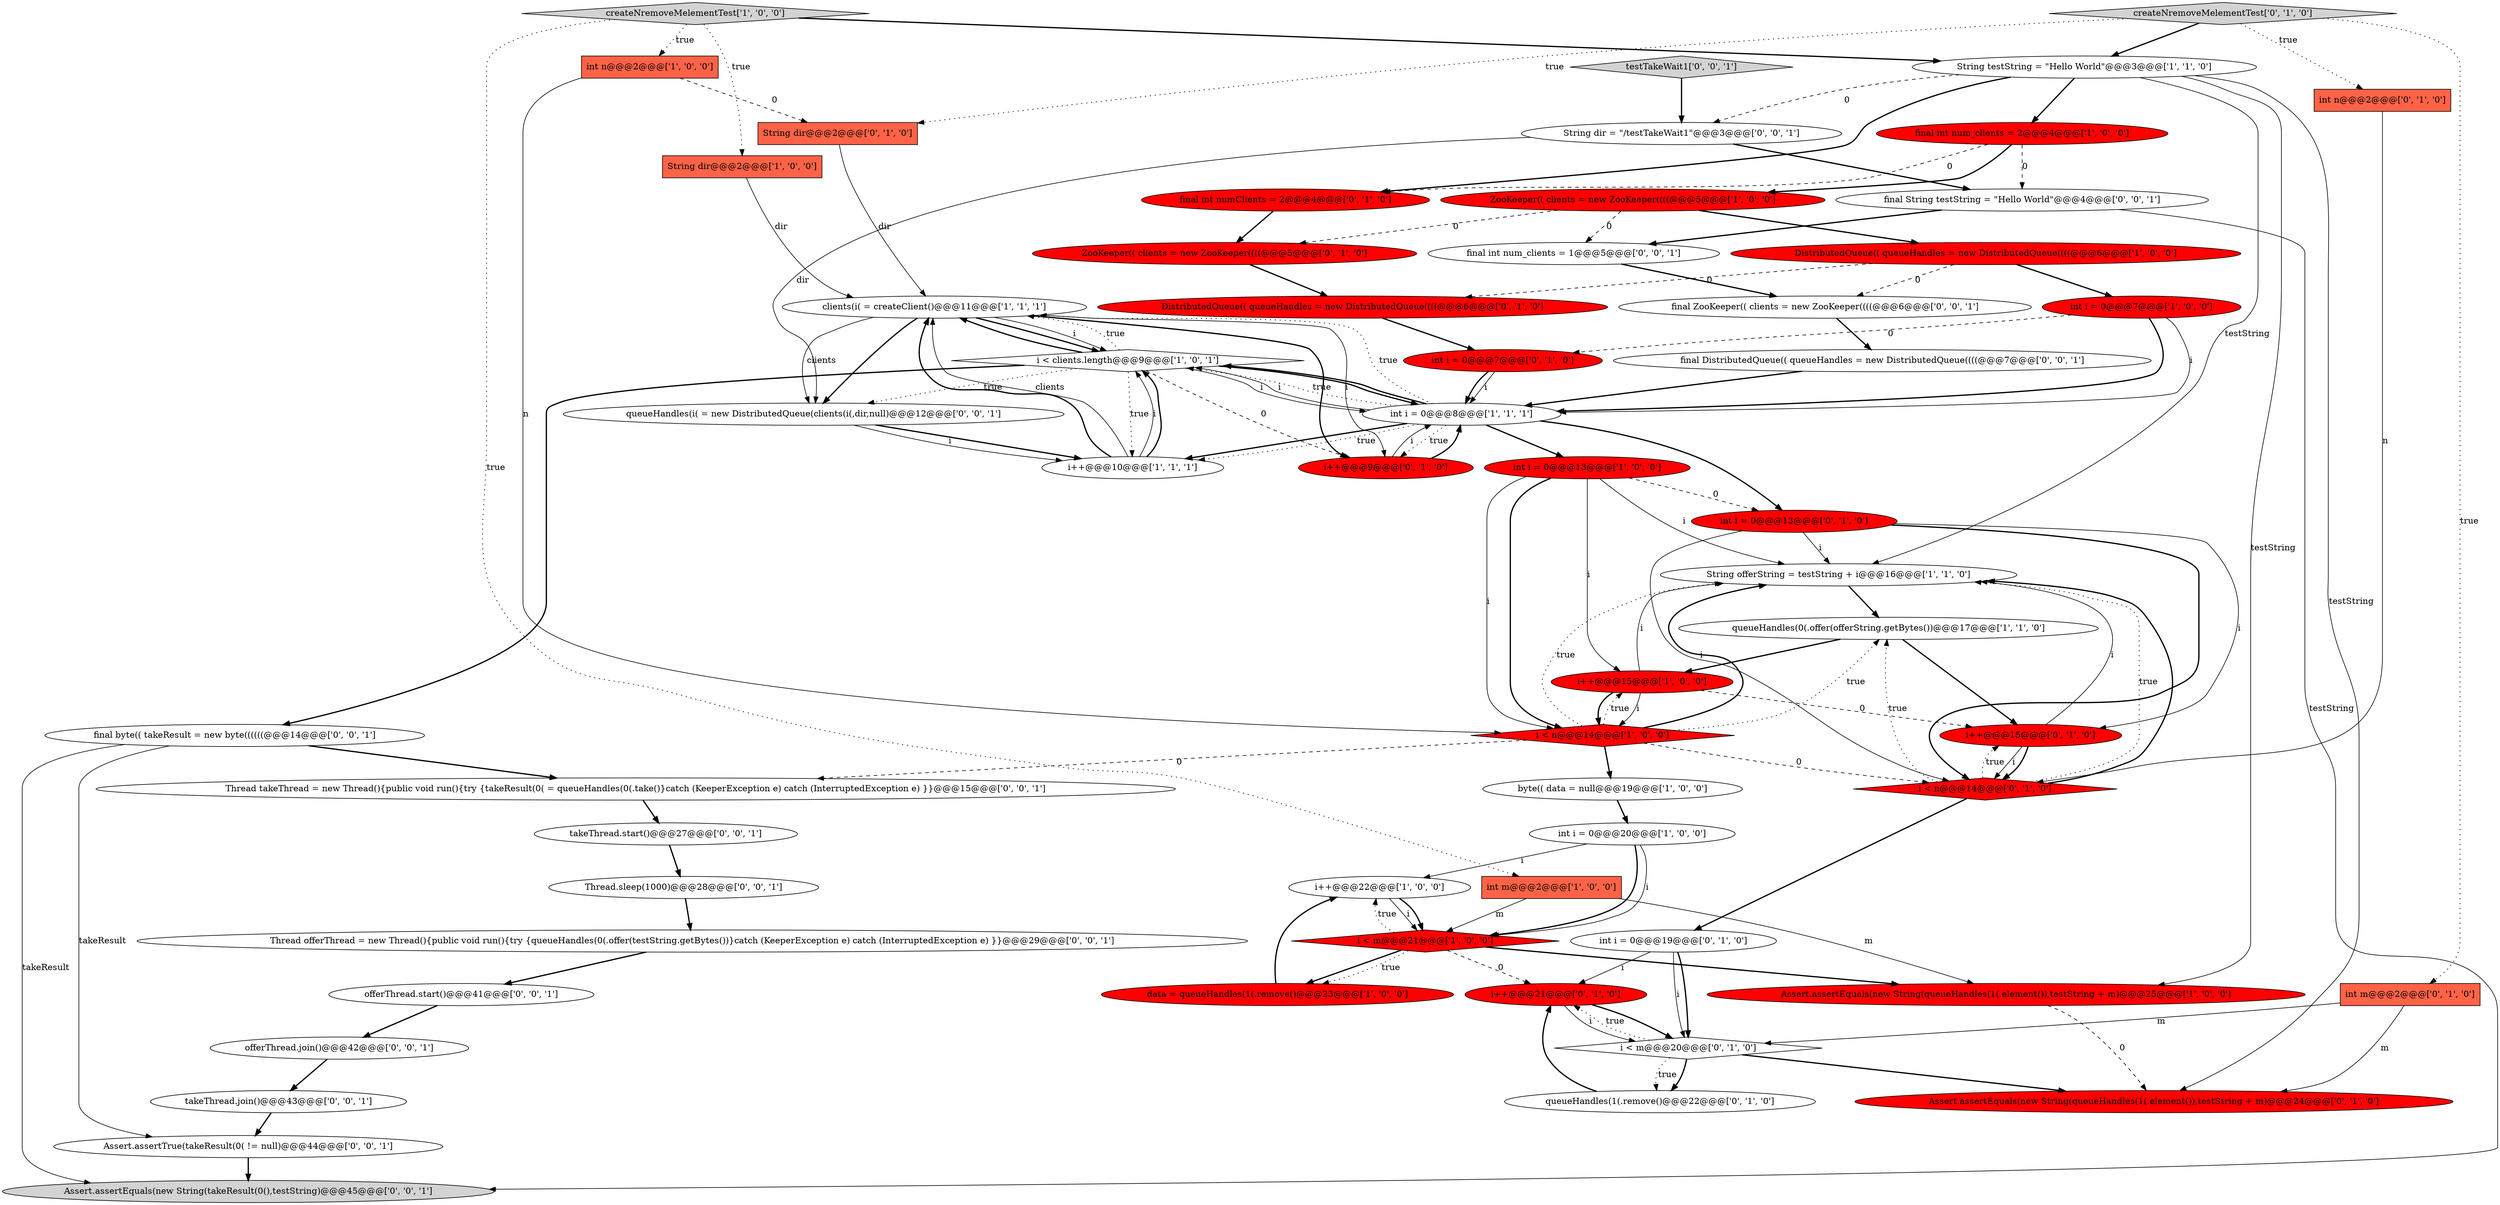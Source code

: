 digraph {
12 [style = filled, label = "clients(i( = createClient()@@@11@@@['1', '1', '1']", fillcolor = white, shape = ellipse image = "AAA0AAABBB1BBB"];
22 [style = filled, label = "i++@@@22@@@['1', '0', '0']", fillcolor = white, shape = ellipse image = "AAA0AAABBB1BBB"];
10 [style = filled, label = "String dir@@@2@@@['1', '0', '0']", fillcolor = tomato, shape = box image = "AAA0AAABBB1BBB"];
24 [style = filled, label = "i++@@@15@@@['0', '1', '0']", fillcolor = red, shape = ellipse image = "AAA1AAABBB2BBB"];
16 [style = filled, label = "data = queueHandles(1(.remove()@@@23@@@['1', '0', '0']", fillcolor = red, shape = ellipse image = "AAA1AAABBB1BBB"];
41 [style = filled, label = "final int num_clients = 1@@@5@@@['0', '0', '1']", fillcolor = white, shape = ellipse image = "AAA0AAABBB3BBB"];
25 [style = filled, label = "ZooKeeper(( clients = new ZooKeeper((((@@@5@@@['0', '1', '0']", fillcolor = red, shape = ellipse image = "AAA1AAABBB2BBB"];
20 [style = filled, label = "final int num_clients = 2@@@4@@@['1', '0', '0']", fillcolor = red, shape = ellipse image = "AAA1AAABBB1BBB"];
39 [style = filled, label = "String dir@@@2@@@['0', '1', '0']", fillcolor = tomato, shape = box image = "AAA1AAABBB2BBB"];
48 [style = filled, label = "Thread.sleep(1000)@@@28@@@['0', '0', '1']", fillcolor = white, shape = ellipse image = "AAA0AAABBB3BBB"];
21 [style = filled, label = "i < clients.length@@@9@@@['1', '0', '1']", fillcolor = white, shape = diamond image = "AAA0AAABBB1BBB"];
27 [style = filled, label = "int i = 0@@@19@@@['0', '1', '0']", fillcolor = white, shape = ellipse image = "AAA0AAABBB2BBB"];
28 [style = filled, label = "createNremoveMelementTest['0', '1', '0']", fillcolor = lightgray, shape = diamond image = "AAA0AAABBB2BBB"];
6 [style = filled, label = "queueHandles(0(.offer(offerString.getBytes())@@@17@@@['1', '1', '0']", fillcolor = white, shape = ellipse image = "AAA0AAABBB1BBB"];
38 [style = filled, label = "i++@@@21@@@['0', '1', '0']", fillcolor = red, shape = ellipse image = "AAA1AAABBB2BBB"];
8 [style = filled, label = "i++@@@10@@@['1', '1', '1']", fillcolor = white, shape = ellipse image = "AAA0AAABBB1BBB"];
19 [style = filled, label = "String offerString = testString + i@@@16@@@['1', '1', '0']", fillcolor = white, shape = ellipse image = "AAA0AAABBB1BBB"];
37 [style = filled, label = "int n@@@2@@@['0', '1', '0']", fillcolor = tomato, shape = box image = "AAA0AAABBB2BBB"];
5 [style = filled, label = "int i = 0@@@20@@@['1', '0', '0']", fillcolor = white, shape = ellipse image = "AAA0AAABBB1BBB"];
43 [style = filled, label = "final byte(( takeResult = new byte((((((@@@14@@@['0', '0', '1']", fillcolor = white, shape = ellipse image = "AAA0AAABBB3BBB"];
42 [style = filled, label = "Thread takeThread = new Thread(){public void run(){try {takeResult(0( = queueHandles(0(.take()}catch (KeeperException e) catch (InterruptedException e) }}@@@15@@@['0', '0', '1']", fillcolor = white, shape = ellipse image = "AAA0AAABBB3BBB"];
26 [style = filled, label = "int i = 0@@@13@@@['0', '1', '0']", fillcolor = red, shape = ellipse image = "AAA1AAABBB2BBB"];
53 [style = filled, label = "takeThread.start()@@@27@@@['0', '0', '1']", fillcolor = white, shape = ellipse image = "AAA0AAABBB3BBB"];
0 [style = filled, label = "ZooKeeper(( clients = new ZooKeeper((((@@@5@@@['1', '0', '0']", fillcolor = red, shape = ellipse image = "AAA1AAABBB1BBB"];
45 [style = filled, label = "offerThread.start()@@@41@@@['0', '0', '1']", fillcolor = white, shape = ellipse image = "AAA0AAABBB3BBB"];
2 [style = filled, label = "createNremoveMelementTest['1', '0', '0']", fillcolor = lightgray, shape = diamond image = "AAA0AAABBB1BBB"];
7 [style = filled, label = "int i = 0@@@8@@@['1', '1', '1']", fillcolor = white, shape = ellipse image = "AAA0AAABBB1BBB"];
11 [style = filled, label = "int m@@@2@@@['1', '0', '0']", fillcolor = tomato, shape = box image = "AAA0AAABBB1BBB"];
18 [style = filled, label = "byte(( data = null@@@19@@@['1', '0', '0']", fillcolor = white, shape = ellipse image = "AAA0AAABBB1BBB"];
33 [style = filled, label = "int m@@@2@@@['0', '1', '0']", fillcolor = tomato, shape = box image = "AAA0AAABBB2BBB"];
47 [style = filled, label = "final ZooKeeper(( clients = new ZooKeeper((((@@@6@@@['0', '0', '1']", fillcolor = white, shape = ellipse image = "AAA0AAABBB3BBB"];
46 [style = filled, label = "takeThread.join()@@@43@@@['0', '0', '1']", fillcolor = white, shape = ellipse image = "AAA0AAABBB3BBB"];
17 [style = filled, label = "int n@@@2@@@['1', '0', '0']", fillcolor = tomato, shape = box image = "AAA1AAABBB1BBB"];
3 [style = filled, label = "i < m@@@21@@@['1', '0', '0']", fillcolor = red, shape = diamond image = "AAA1AAABBB1BBB"];
30 [style = filled, label = "DistributedQueue(( queueHandles = new DistributedQueue((((@@@6@@@['0', '1', '0']", fillcolor = red, shape = ellipse image = "AAA1AAABBB2BBB"];
35 [style = filled, label = "i++@@@9@@@['0', '1', '0']", fillcolor = red, shape = ellipse image = "AAA1AAABBB2BBB"];
54 [style = filled, label = "final String testString = \"Hello World\"@@@4@@@['0', '0', '1']", fillcolor = white, shape = ellipse image = "AAA0AAABBB3BBB"];
56 [style = filled, label = "final DistributedQueue(( queueHandles = new DistributedQueue((((@@@7@@@['0', '0', '1']", fillcolor = white, shape = ellipse image = "AAA0AAABBB3BBB"];
4 [style = filled, label = "DistributedQueue(( queueHandles = new DistributedQueue((((@@@6@@@['1', '0', '0']", fillcolor = red, shape = ellipse image = "AAA1AAABBB1BBB"];
32 [style = filled, label = "queueHandles(1(.remove()@@@22@@@['0', '1', '0']", fillcolor = white, shape = ellipse image = "AAA0AAABBB2BBB"];
50 [style = filled, label = "offerThread.join()@@@42@@@['0', '0', '1']", fillcolor = white, shape = ellipse image = "AAA0AAABBB3BBB"];
34 [style = filled, label = "final int numClients = 2@@@4@@@['0', '1', '0']", fillcolor = red, shape = ellipse image = "AAA1AAABBB2BBB"];
57 [style = filled, label = "Assert.assertEquals(new String(takeResult(0(),testString)@@@45@@@['0', '0', '1']", fillcolor = lightgray, shape = ellipse image = "AAA0AAABBB3BBB"];
23 [style = filled, label = "i++@@@15@@@['1', '0', '0']", fillcolor = red, shape = ellipse image = "AAA1AAABBB1BBB"];
55 [style = filled, label = "Assert.assertTrue(takeResult(0( != null)@@@44@@@['0', '0', '1']", fillcolor = white, shape = ellipse image = "AAA0AAABBB3BBB"];
29 [style = filled, label = "int i = 0@@@7@@@['0', '1', '0']", fillcolor = red, shape = ellipse image = "AAA1AAABBB2BBB"];
40 [style = filled, label = "Assert.assertEquals(new String(queueHandles(1(.element()),testString + m)@@@24@@@['0', '1', '0']", fillcolor = red, shape = ellipse image = "AAA1AAABBB2BBB"];
9 [style = filled, label = "Assert.assertEquals(new String(queueHandles(1(.element()),testString + m)@@@25@@@['1', '0', '0']", fillcolor = red, shape = ellipse image = "AAA1AAABBB1BBB"];
14 [style = filled, label = "int i = 0@@@7@@@['1', '0', '0']", fillcolor = red, shape = ellipse image = "AAA1AAABBB1BBB"];
49 [style = filled, label = "Thread offerThread = new Thread(){public void run(){try {queueHandles(0(.offer(testString.getBytes())}catch (KeeperException e) catch (InterruptedException e) }}@@@29@@@['0', '0', '1']", fillcolor = white, shape = ellipse image = "AAA0AAABBB3BBB"];
1 [style = filled, label = "String testString = \"Hello World\"@@@3@@@['1', '1', '0']", fillcolor = white, shape = ellipse image = "AAA0AAABBB1BBB"];
36 [style = filled, label = "i < n@@@14@@@['0', '1', '0']", fillcolor = red, shape = diamond image = "AAA1AAABBB2BBB"];
31 [style = filled, label = "i < m@@@20@@@['0', '1', '0']", fillcolor = white, shape = diamond image = "AAA0AAABBB2BBB"];
15 [style = filled, label = "i < n@@@14@@@['1', '0', '0']", fillcolor = red, shape = diamond image = "AAA1AAABBB1BBB"];
52 [style = filled, label = "queueHandles(i( = new DistributedQueue(clients(i(,dir,null)@@@12@@@['0', '0', '1']", fillcolor = white, shape = ellipse image = "AAA0AAABBB3BBB"];
51 [style = filled, label = "String dir = \"/testTakeWait1\"@@@3@@@['0', '0', '1']", fillcolor = white, shape = ellipse image = "AAA0AAABBB3BBB"];
44 [style = filled, label = "testTakeWait1['0', '0', '1']", fillcolor = lightgray, shape = diamond image = "AAA0AAABBB3BBB"];
13 [style = filled, label = "int i = 0@@@13@@@['1', '0', '0']", fillcolor = red, shape = ellipse image = "AAA1AAABBB1BBB"];
5->3 [style = bold, label=""];
36->6 [style = dotted, label="true"];
27->31 [style = solid, label="i"];
21->12 [style = dotted, label="true"];
52->8 [style = bold, label=""];
14->7 [style = solid, label="i"];
26->36 [style = solid, label="i"];
25->30 [style = bold, label=""];
21->8 [style = dotted, label="true"];
21->43 [style = bold, label=""];
20->0 [style = bold, label=""];
13->23 [style = solid, label="i"];
43->42 [style = bold, label=""];
1->20 [style = bold, label=""];
21->52 [style = dotted, label="true"];
4->30 [style = dashed, label="0"];
11->9 [style = solid, label="m"];
38->31 [style = bold, label=""];
29->7 [style = solid, label="i"];
3->16 [style = bold, label=""];
43->55 [style = solid, label="takeResult"];
7->8 [style = bold, label=""];
30->29 [style = bold, label=""];
14->7 [style = bold, label=""];
7->26 [style = bold, label=""];
2->11 [style = dotted, label="true"];
44->51 [style = bold, label=""];
37->36 [style = solid, label="n"];
55->57 [style = bold, label=""];
0->25 [style = dashed, label="0"];
31->40 [style = bold, label=""];
22->3 [style = solid, label="i"];
27->38 [style = solid, label="i"];
12->52 [style = solid, label="clients"];
56->7 [style = bold, label=""];
36->24 [style = dotted, label="true"];
35->7 [style = bold, label=""];
53->48 [style = bold, label=""];
2->10 [style = dotted, label="true"];
26->19 [style = solid, label="i"];
12->35 [style = solid, label="i"];
26->24 [style = solid, label="i"];
48->49 [style = bold, label=""];
5->3 [style = solid, label="i"];
51->54 [style = bold, label=""];
12->21 [style = bold, label=""];
3->38 [style = dashed, label="0"];
1->9 [style = solid, label="testString"];
27->31 [style = bold, label=""];
7->21 [style = solid, label="i"];
12->35 [style = bold, label=""];
54->41 [style = bold, label=""];
19->6 [style = bold, label=""];
15->36 [style = dashed, label="0"];
13->26 [style = dashed, label="0"];
7->12 [style = dotted, label="true"];
0->41 [style = dashed, label="0"];
23->15 [style = solid, label="i"];
20->34 [style = dashed, label="0"];
13->15 [style = solid, label="i"];
21->7 [style = bold, label=""];
7->35 [style = dotted, label="true"];
13->15 [style = bold, label=""];
51->52 [style = solid, label="dir"];
7->21 [style = dotted, label="true"];
7->8 [style = dotted, label="true"];
28->37 [style = dotted, label="true"];
14->29 [style = dashed, label="0"];
49->45 [style = bold, label=""];
17->39 [style = dashed, label="0"];
4->14 [style = bold, label=""];
35->7 [style = solid, label="i"];
1->40 [style = solid, label="testString"];
47->56 [style = bold, label=""];
2->1 [style = bold, label=""];
6->23 [style = bold, label=""];
31->32 [style = bold, label=""];
23->15 [style = bold, label=""];
10->12 [style = solid, label="dir"];
6->24 [style = bold, label=""];
1->51 [style = dashed, label="0"];
23->19 [style = solid, label="i"];
15->19 [style = bold, label=""];
36->19 [style = dotted, label="true"];
21->7 [style = solid, label="i"];
21->12 [style = bold, label=""];
3->9 [style = bold, label=""];
1->34 [style = bold, label=""];
33->40 [style = solid, label="m"];
20->54 [style = dashed, label="0"];
39->12 [style = solid, label="dir"];
41->47 [style = bold, label=""];
21->35 [style = dashed, label="0"];
15->23 [style = dotted, label="true"];
11->3 [style = solid, label="m"];
8->12 [style = bold, label=""];
36->19 [style = bold, label=""];
46->55 [style = bold, label=""];
7->13 [style = bold, label=""];
8->21 [style = solid, label="i"];
34->25 [style = bold, label=""];
1->19 [style = solid, label="testString"];
38->31 [style = solid, label="i"];
28->33 [style = dotted, label="true"];
43->57 [style = solid, label="takeResult"];
50->46 [style = bold, label=""];
26->36 [style = bold, label=""];
2->17 [style = dotted, label="true"];
52->8 [style = solid, label="i"];
4->47 [style = dashed, label="0"];
28->1 [style = bold, label=""];
16->22 [style = bold, label=""];
33->31 [style = solid, label="m"];
15->18 [style = bold, label=""];
24->36 [style = solid, label="i"];
31->32 [style = dotted, label="true"];
15->42 [style = dashed, label="0"];
22->3 [style = bold, label=""];
32->38 [style = bold, label=""];
17->15 [style = solid, label="n"];
24->36 [style = bold, label=""];
54->57 [style = solid, label="testString"];
5->22 [style = solid, label="i"];
9->40 [style = dashed, label="0"];
13->19 [style = solid, label="i"];
36->27 [style = bold, label=""];
0->4 [style = bold, label=""];
45->50 [style = bold, label=""];
15->19 [style = dotted, label="true"];
24->19 [style = solid, label="i"];
18->5 [style = bold, label=""];
15->6 [style = dotted, label="true"];
31->38 [style = dotted, label="true"];
8->12 [style = solid, label="clients"];
23->24 [style = dashed, label="0"];
3->22 [style = dotted, label="true"];
12->21 [style = solid, label="i"];
29->7 [style = bold, label=""];
7->21 [style = bold, label=""];
8->21 [style = bold, label=""];
12->52 [style = bold, label=""];
28->39 [style = dotted, label="true"];
42->53 [style = bold, label=""];
3->16 [style = dotted, label="true"];
}
